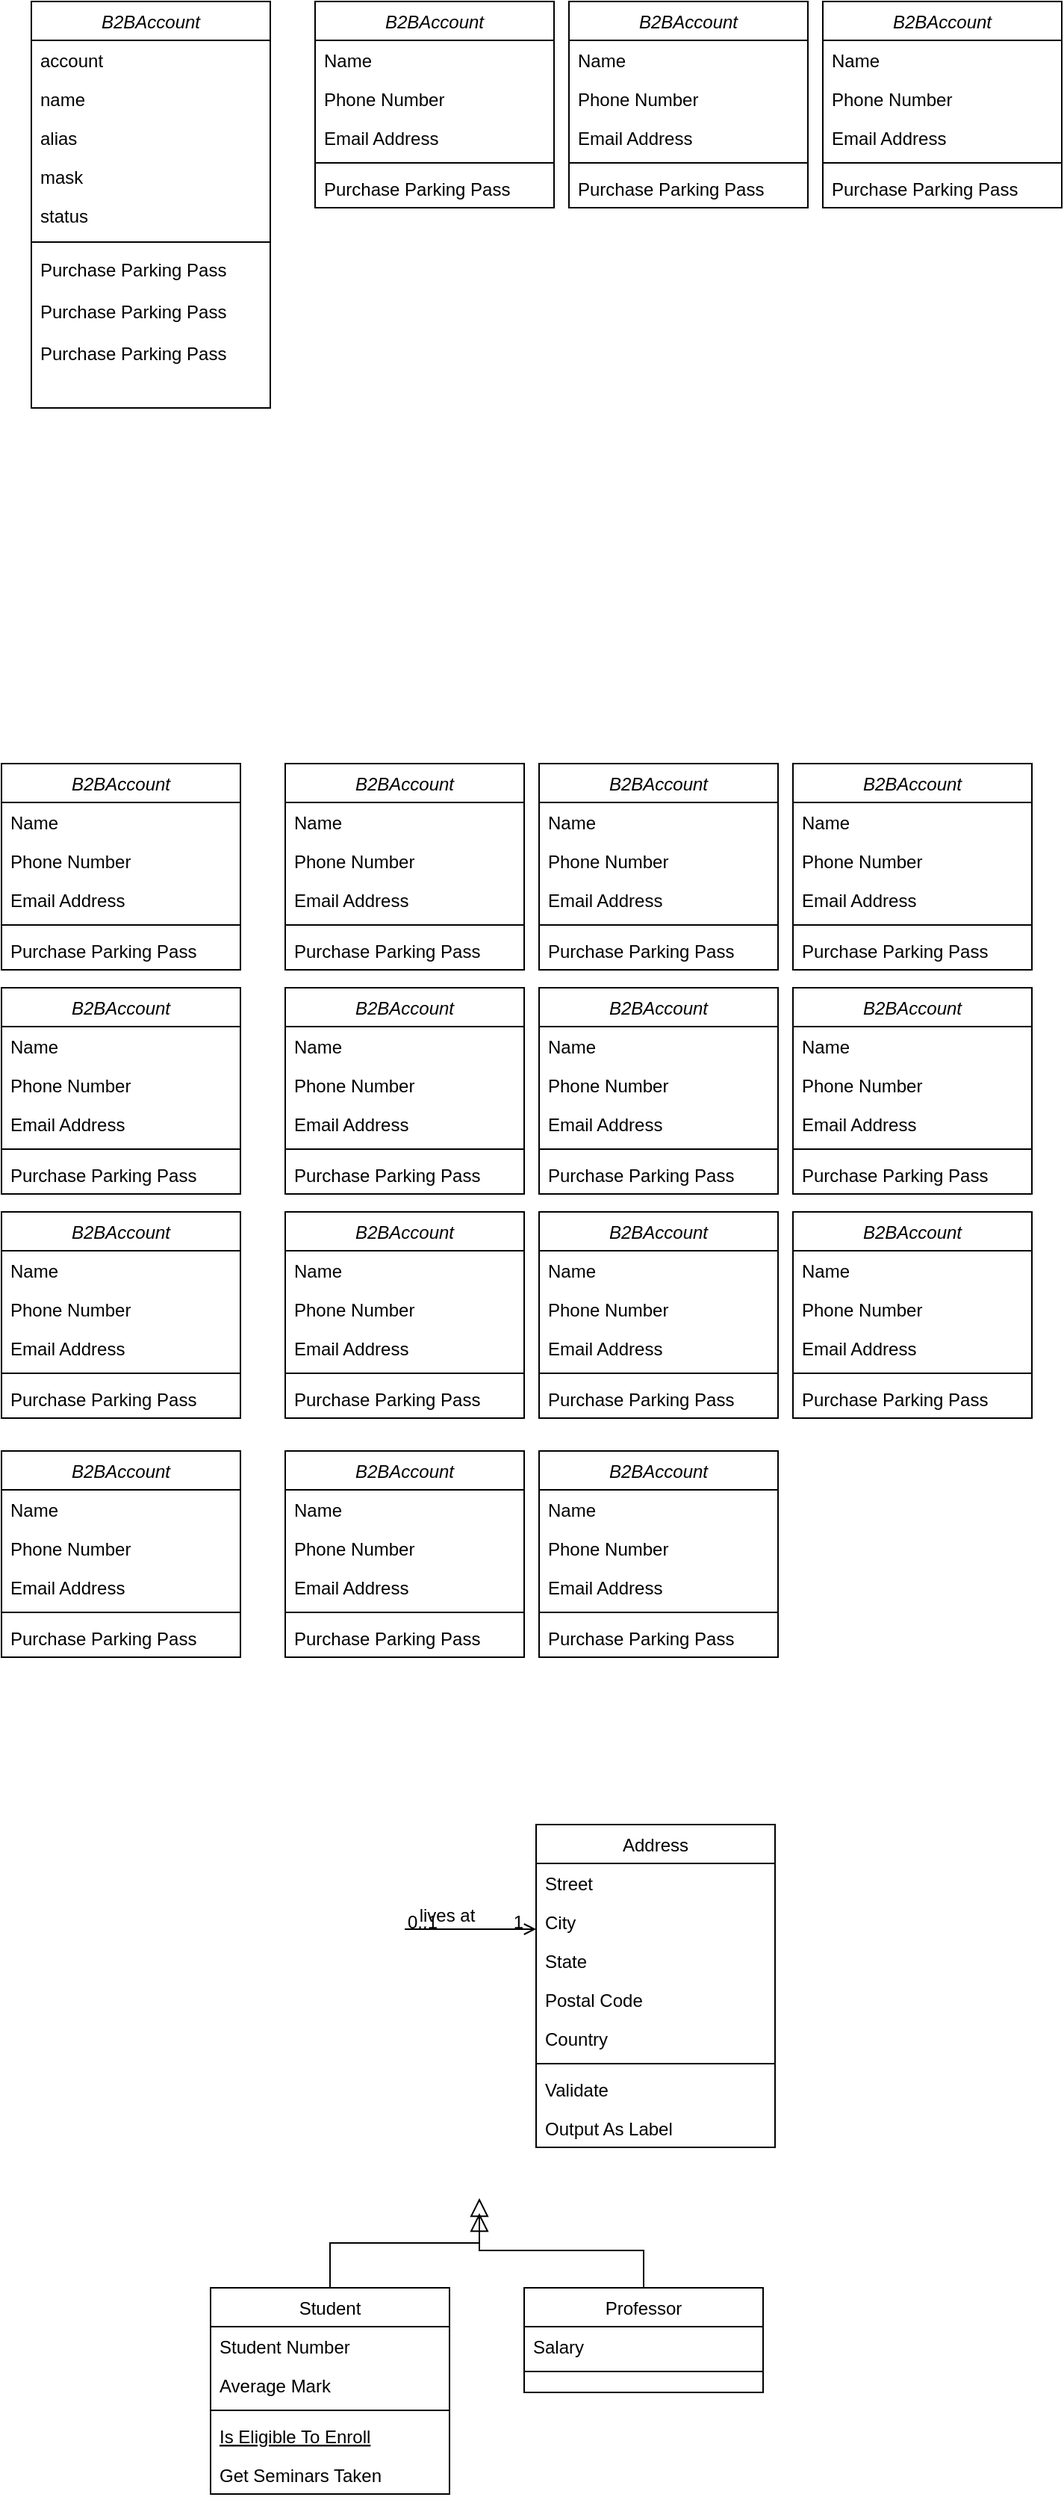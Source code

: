 <mxfile version="21.2.2" type="github">
  <diagram id="C5RBs43oDa-KdzZeNtuy" name="Page-1">
    <mxGraphModel dx="559" dy="486" grid="1" gridSize="10" guides="1" tooltips="1" connect="1" arrows="1" fold="1" page="1" pageScale="1" pageWidth="827" pageHeight="1169" math="0" shadow="0">
      <root>
        <mxCell id="WIyWlLk6GJQsqaUBKTNV-0" />
        <mxCell id="WIyWlLk6GJQsqaUBKTNV-1" parent="WIyWlLk6GJQsqaUBKTNV-0" />
        <mxCell id="zkfFHV4jXpPFQw0GAbJ--0" value="B2BAccount" style="swimlane;fontStyle=2;align=center;verticalAlign=top;childLayout=stackLayout;horizontal=1;startSize=26;horizontalStack=0;resizeParent=1;resizeLast=0;collapsible=1;marginBottom=0;rounded=0;shadow=0;strokeWidth=1;" parent="WIyWlLk6GJQsqaUBKTNV-1" vertex="1">
          <mxGeometry x="80" y="30" width="160" height="272" as="geometry">
            <mxRectangle x="230" y="140" width="160" height="26" as="alternateBounds" />
          </mxGeometry>
        </mxCell>
        <mxCell id="zkfFHV4jXpPFQw0GAbJ--1" value="account" style="text;align=left;verticalAlign=top;spacingLeft=4;spacingRight=4;overflow=hidden;rotatable=0;points=[[0,0.5],[1,0.5]];portConstraint=eastwest;rounded=0;" parent="zkfFHV4jXpPFQw0GAbJ--0" vertex="1">
          <mxGeometry y="26" width="160" height="26" as="geometry" />
        </mxCell>
        <mxCell id="zkfFHV4jXpPFQw0GAbJ--2" value="name" style="text;align=left;verticalAlign=top;spacingLeft=4;spacingRight=4;overflow=hidden;rotatable=0;points=[[0,0.5],[1,0.5]];portConstraint=eastwest;rounded=0;shadow=0;html=0;" parent="zkfFHV4jXpPFQw0GAbJ--0" vertex="1">
          <mxGeometry y="52" width="160" height="26" as="geometry" />
        </mxCell>
        <mxCell id="e0jI665VdNA8vpaJkr74-115" value="alias" style="text;align=left;verticalAlign=top;spacingLeft=4;spacingRight=4;overflow=hidden;rotatable=0;points=[[0,0.5],[1,0.5]];portConstraint=eastwest;rounded=0;shadow=0;html=0;" vertex="1" parent="zkfFHV4jXpPFQw0GAbJ--0">
          <mxGeometry y="78" width="160" height="26" as="geometry" />
        </mxCell>
        <mxCell id="e0jI665VdNA8vpaJkr74-116" value="mask" style="text;align=left;verticalAlign=top;spacingLeft=4;spacingRight=4;overflow=hidden;rotatable=0;points=[[0,0.5],[1,0.5]];portConstraint=eastwest;rounded=0;shadow=0;html=0;" vertex="1" parent="zkfFHV4jXpPFQw0GAbJ--0">
          <mxGeometry y="104" width="160" height="26" as="geometry" />
        </mxCell>
        <mxCell id="e0jI665VdNA8vpaJkr74-117" value="status" style="text;align=left;verticalAlign=top;spacingLeft=4;spacingRight=4;overflow=hidden;rotatable=0;points=[[0,0.5],[1,0.5]];portConstraint=eastwest;rounded=0;shadow=0;html=0;" vertex="1" parent="zkfFHV4jXpPFQw0GAbJ--0">
          <mxGeometry y="130" width="160" height="26" as="geometry" />
        </mxCell>
        <mxCell id="zkfFHV4jXpPFQw0GAbJ--4" value="" style="line;html=1;strokeWidth=1;align=left;verticalAlign=middle;spacingTop=-1;spacingLeft=3;spacingRight=3;rotatable=0;labelPosition=right;points=[];portConstraint=eastwest;rounded=0;" parent="zkfFHV4jXpPFQw0GAbJ--0" vertex="1">
          <mxGeometry y="156" width="160" height="10" as="geometry" />
        </mxCell>
        <mxCell id="e0jI665VdNA8vpaJkr74-121" value="Purchase Parking Pass" style="text;align=left;verticalAlign=top;spacingLeft=4;spacingRight=4;overflow=hidden;rotatable=0;points=[[0,0.5],[1,0.5]];portConstraint=eastwest;rounded=0;" vertex="1" parent="zkfFHV4jXpPFQw0GAbJ--0">
          <mxGeometry y="166" width="160" height="28" as="geometry" />
        </mxCell>
        <mxCell id="e0jI665VdNA8vpaJkr74-120" value="Purchase Parking Pass" style="text;align=left;verticalAlign=top;spacingLeft=4;spacingRight=4;overflow=hidden;rotatable=0;points=[[0,0.5],[1,0.5]];portConstraint=eastwest;rounded=0;" vertex="1" parent="zkfFHV4jXpPFQw0GAbJ--0">
          <mxGeometry y="194" width="160" height="28" as="geometry" />
        </mxCell>
        <mxCell id="zkfFHV4jXpPFQw0GAbJ--5" value="Purchase Parking Pass" style="text;align=left;verticalAlign=top;spacingLeft=4;spacingRight=4;overflow=hidden;rotatable=0;points=[[0,0.5],[1,0.5]];portConstraint=eastwest;rounded=0;" parent="zkfFHV4jXpPFQw0GAbJ--0" vertex="1">
          <mxGeometry y="222" width="160" height="28" as="geometry" />
        </mxCell>
        <mxCell id="zkfFHV4jXpPFQw0GAbJ--6" value="Student" style="swimlane;fontStyle=0;align=center;verticalAlign=top;childLayout=stackLayout;horizontal=1;startSize=26;horizontalStack=0;resizeParent=1;resizeLast=0;collapsible=1;marginBottom=0;rounded=0;shadow=0;strokeWidth=1;" parent="WIyWlLk6GJQsqaUBKTNV-1" vertex="1">
          <mxGeometry x="200" y="1560" width="160" height="138" as="geometry">
            <mxRectangle x="130" y="380" width="160" height="26" as="alternateBounds" />
          </mxGeometry>
        </mxCell>
        <mxCell id="zkfFHV4jXpPFQw0GAbJ--7" value="Student Number" style="text;align=left;verticalAlign=top;spacingLeft=4;spacingRight=4;overflow=hidden;rotatable=0;points=[[0,0.5],[1,0.5]];portConstraint=eastwest;rounded=0;" parent="zkfFHV4jXpPFQw0GAbJ--6" vertex="1">
          <mxGeometry y="26" width="160" height="26" as="geometry" />
        </mxCell>
        <mxCell id="zkfFHV4jXpPFQw0GAbJ--8" value="Average Mark" style="text;align=left;verticalAlign=top;spacingLeft=4;spacingRight=4;overflow=hidden;rotatable=0;points=[[0,0.5],[1,0.5]];portConstraint=eastwest;rounded=0;shadow=0;html=0;" parent="zkfFHV4jXpPFQw0GAbJ--6" vertex="1">
          <mxGeometry y="52" width="160" height="26" as="geometry" />
        </mxCell>
        <mxCell id="zkfFHV4jXpPFQw0GAbJ--9" value="" style="line;html=1;strokeWidth=1;align=left;verticalAlign=middle;spacingTop=-1;spacingLeft=3;spacingRight=3;rotatable=0;labelPosition=right;points=[];portConstraint=eastwest;rounded=0;" parent="zkfFHV4jXpPFQw0GAbJ--6" vertex="1">
          <mxGeometry y="78" width="160" height="8" as="geometry" />
        </mxCell>
        <mxCell id="zkfFHV4jXpPFQw0GAbJ--10" value="Is Eligible To Enroll" style="text;align=left;verticalAlign=top;spacingLeft=4;spacingRight=4;overflow=hidden;rotatable=0;points=[[0,0.5],[1,0.5]];portConstraint=eastwest;fontStyle=4;rounded=0;" parent="zkfFHV4jXpPFQw0GAbJ--6" vertex="1">
          <mxGeometry y="86" width="160" height="26" as="geometry" />
        </mxCell>
        <mxCell id="zkfFHV4jXpPFQw0GAbJ--11" value="Get Seminars Taken" style="text;align=left;verticalAlign=top;spacingLeft=4;spacingRight=4;overflow=hidden;rotatable=0;points=[[0,0.5],[1,0.5]];portConstraint=eastwest;rounded=0;" parent="zkfFHV4jXpPFQw0GAbJ--6" vertex="1">
          <mxGeometry y="112" width="160" height="26" as="geometry" />
        </mxCell>
        <mxCell id="zkfFHV4jXpPFQw0GAbJ--12" value="" style="endArrow=block;endSize=10;endFill=0;shadow=0;strokeWidth=1;rounded=0;edgeStyle=elbowEdgeStyle;elbow=vertical;" parent="WIyWlLk6GJQsqaUBKTNV-1" source="zkfFHV4jXpPFQw0GAbJ--6" edge="1">
          <mxGeometry width="160" relative="1" as="geometry">
            <mxPoint x="280" y="1403" as="sourcePoint" />
            <mxPoint x="380" y="1500" as="targetPoint" />
          </mxGeometry>
        </mxCell>
        <mxCell id="zkfFHV4jXpPFQw0GAbJ--13" value="Professor" style="swimlane;fontStyle=0;align=center;verticalAlign=top;childLayout=stackLayout;horizontal=1;startSize=26;horizontalStack=0;resizeParent=1;resizeLast=0;collapsible=1;marginBottom=0;rounded=0;shadow=0;strokeWidth=1;" parent="WIyWlLk6GJQsqaUBKTNV-1" vertex="1">
          <mxGeometry x="410" y="1560" width="160" height="70" as="geometry">
            <mxRectangle x="340" y="380" width="170" height="26" as="alternateBounds" />
          </mxGeometry>
        </mxCell>
        <mxCell id="zkfFHV4jXpPFQw0GAbJ--14" value="Salary" style="text;align=left;verticalAlign=top;spacingLeft=4;spacingRight=4;overflow=hidden;rotatable=0;points=[[0,0.5],[1,0.5]];portConstraint=eastwest;rounded=0;" parent="zkfFHV4jXpPFQw0GAbJ--13" vertex="1">
          <mxGeometry y="26" width="160" height="26" as="geometry" />
        </mxCell>
        <mxCell id="zkfFHV4jXpPFQw0GAbJ--15" value="" style="line;html=1;strokeWidth=1;align=left;verticalAlign=middle;spacingTop=-1;spacingLeft=3;spacingRight=3;rotatable=0;labelPosition=right;points=[];portConstraint=eastwest;rounded=0;" parent="zkfFHV4jXpPFQw0GAbJ--13" vertex="1">
          <mxGeometry y="52" width="160" height="8" as="geometry" />
        </mxCell>
        <mxCell id="zkfFHV4jXpPFQw0GAbJ--16" value="" style="endArrow=block;endSize=10;endFill=0;shadow=0;strokeWidth=1;rounded=0;edgeStyle=elbowEdgeStyle;elbow=vertical;" parent="WIyWlLk6GJQsqaUBKTNV-1" source="zkfFHV4jXpPFQw0GAbJ--13" edge="1">
          <mxGeometry width="160" relative="1" as="geometry">
            <mxPoint x="290" y="1573" as="sourcePoint" />
            <mxPoint x="380" y="1510" as="targetPoint" />
          </mxGeometry>
        </mxCell>
        <mxCell id="zkfFHV4jXpPFQw0GAbJ--17" value="Address" style="swimlane;fontStyle=0;align=center;verticalAlign=top;childLayout=stackLayout;horizontal=1;startSize=26;horizontalStack=0;resizeParent=1;resizeLast=0;collapsible=1;marginBottom=0;rounded=0;shadow=0;strokeWidth=1;" parent="WIyWlLk6GJQsqaUBKTNV-1" vertex="1">
          <mxGeometry x="418" y="1250" width="160" height="216" as="geometry">
            <mxRectangle x="550" y="140" width="160" height="26" as="alternateBounds" />
          </mxGeometry>
        </mxCell>
        <mxCell id="zkfFHV4jXpPFQw0GAbJ--18" value="Street" style="text;align=left;verticalAlign=top;spacingLeft=4;spacingRight=4;overflow=hidden;rotatable=0;points=[[0,0.5],[1,0.5]];portConstraint=eastwest;rounded=0;" parent="zkfFHV4jXpPFQw0GAbJ--17" vertex="1">
          <mxGeometry y="26" width="160" height="26" as="geometry" />
        </mxCell>
        <mxCell id="zkfFHV4jXpPFQw0GAbJ--19" value="City" style="text;align=left;verticalAlign=top;spacingLeft=4;spacingRight=4;overflow=hidden;rotatable=0;points=[[0,0.5],[1,0.5]];portConstraint=eastwest;rounded=0;shadow=0;html=0;" parent="zkfFHV4jXpPFQw0GAbJ--17" vertex="1">
          <mxGeometry y="52" width="160" height="26" as="geometry" />
        </mxCell>
        <mxCell id="zkfFHV4jXpPFQw0GAbJ--20" value="State" style="text;align=left;verticalAlign=top;spacingLeft=4;spacingRight=4;overflow=hidden;rotatable=0;points=[[0,0.5],[1,0.5]];portConstraint=eastwest;rounded=0;shadow=0;html=0;" parent="zkfFHV4jXpPFQw0GAbJ--17" vertex="1">
          <mxGeometry y="78" width="160" height="26" as="geometry" />
        </mxCell>
        <mxCell id="zkfFHV4jXpPFQw0GAbJ--21" value="Postal Code" style="text;align=left;verticalAlign=top;spacingLeft=4;spacingRight=4;overflow=hidden;rotatable=0;points=[[0,0.5],[1,0.5]];portConstraint=eastwest;rounded=0;shadow=0;html=0;" parent="zkfFHV4jXpPFQw0GAbJ--17" vertex="1">
          <mxGeometry y="104" width="160" height="26" as="geometry" />
        </mxCell>
        <mxCell id="zkfFHV4jXpPFQw0GAbJ--22" value="Country" style="text;align=left;verticalAlign=top;spacingLeft=4;spacingRight=4;overflow=hidden;rotatable=0;points=[[0,0.5],[1,0.5]];portConstraint=eastwest;rounded=0;shadow=0;html=0;" parent="zkfFHV4jXpPFQw0GAbJ--17" vertex="1">
          <mxGeometry y="130" width="160" height="26" as="geometry" />
        </mxCell>
        <mxCell id="zkfFHV4jXpPFQw0GAbJ--23" value="" style="line;html=1;strokeWidth=1;align=left;verticalAlign=middle;spacingTop=-1;spacingLeft=3;spacingRight=3;rotatable=0;labelPosition=right;points=[];portConstraint=eastwest;rounded=0;" parent="zkfFHV4jXpPFQw0GAbJ--17" vertex="1">
          <mxGeometry y="156" width="160" height="8" as="geometry" />
        </mxCell>
        <mxCell id="zkfFHV4jXpPFQw0GAbJ--24" value="Validate" style="text;align=left;verticalAlign=top;spacingLeft=4;spacingRight=4;overflow=hidden;rotatable=0;points=[[0,0.5],[1,0.5]];portConstraint=eastwest;rounded=0;" parent="zkfFHV4jXpPFQw0GAbJ--17" vertex="1">
          <mxGeometry y="164" width="160" height="26" as="geometry" />
        </mxCell>
        <mxCell id="zkfFHV4jXpPFQw0GAbJ--25" value="Output As Label" style="text;align=left;verticalAlign=top;spacingLeft=4;spacingRight=4;overflow=hidden;rotatable=0;points=[[0,0.5],[1,0.5]];portConstraint=eastwest;rounded=0;" parent="zkfFHV4jXpPFQw0GAbJ--17" vertex="1">
          <mxGeometry y="190" width="160" height="26" as="geometry" />
        </mxCell>
        <mxCell id="zkfFHV4jXpPFQw0GAbJ--26" value="" style="endArrow=open;shadow=0;strokeWidth=1;rounded=0;endFill=1;edgeStyle=elbowEdgeStyle;elbow=vertical;" parent="WIyWlLk6GJQsqaUBKTNV-1" target="zkfFHV4jXpPFQw0GAbJ--17" edge="1">
          <mxGeometry x="0.5" y="41" relative="1" as="geometry">
            <mxPoint x="330" y="1320" as="sourcePoint" />
            <mxPoint x="450" y="1322" as="targetPoint" />
            <mxPoint x="-40" y="32" as="offset" />
          </mxGeometry>
        </mxCell>
        <mxCell id="zkfFHV4jXpPFQw0GAbJ--27" value="0..1" style="resizable=0;align=left;verticalAlign=bottom;labelBackgroundColor=none;fontSize=12;rounded=0;" parent="zkfFHV4jXpPFQw0GAbJ--26" connectable="0" vertex="1">
          <mxGeometry x="-1" relative="1" as="geometry">
            <mxPoint y="4" as="offset" />
          </mxGeometry>
        </mxCell>
        <mxCell id="zkfFHV4jXpPFQw0GAbJ--28" value="1" style="resizable=0;align=right;verticalAlign=bottom;labelBackgroundColor=none;fontSize=12;rounded=0;" parent="zkfFHV4jXpPFQw0GAbJ--26" connectable="0" vertex="1">
          <mxGeometry x="1" relative="1" as="geometry">
            <mxPoint x="-7" y="4" as="offset" />
          </mxGeometry>
        </mxCell>
        <mxCell id="zkfFHV4jXpPFQw0GAbJ--29" value="lives at" style="text;html=1;resizable=0;points=[];;align=center;verticalAlign=middle;labelBackgroundColor=none;rounded=0;shadow=0;strokeWidth=1;fontSize=12;" parent="zkfFHV4jXpPFQw0GAbJ--26" vertex="1" connectable="0">
          <mxGeometry x="0.5" y="49" relative="1" as="geometry">
            <mxPoint x="-38" y="40" as="offset" />
          </mxGeometry>
        </mxCell>
        <mxCell id="e0jI665VdNA8vpaJkr74-0" value="B2BAccount" style="swimlane;fontStyle=2;align=center;verticalAlign=top;childLayout=stackLayout;horizontal=1;startSize=26;horizontalStack=0;resizeParent=1;resizeLast=0;collapsible=1;marginBottom=0;rounded=0;shadow=0;strokeWidth=1;" vertex="1" parent="WIyWlLk6GJQsqaUBKTNV-1">
          <mxGeometry x="270" y="30" width="160" height="138" as="geometry">
            <mxRectangle x="230" y="140" width="160" height="26" as="alternateBounds" />
          </mxGeometry>
        </mxCell>
        <mxCell id="e0jI665VdNA8vpaJkr74-1" value="Name" style="text;align=left;verticalAlign=top;spacingLeft=4;spacingRight=4;overflow=hidden;rotatable=0;points=[[0,0.5],[1,0.5]];portConstraint=eastwest;rounded=0;" vertex="1" parent="e0jI665VdNA8vpaJkr74-0">
          <mxGeometry y="26" width="160" height="26" as="geometry" />
        </mxCell>
        <mxCell id="e0jI665VdNA8vpaJkr74-2" value="Phone Number" style="text;align=left;verticalAlign=top;spacingLeft=4;spacingRight=4;overflow=hidden;rotatable=0;points=[[0,0.5],[1,0.5]];portConstraint=eastwest;rounded=0;shadow=0;html=0;" vertex="1" parent="e0jI665VdNA8vpaJkr74-0">
          <mxGeometry y="52" width="160" height="26" as="geometry" />
        </mxCell>
        <mxCell id="e0jI665VdNA8vpaJkr74-3" value="Email Address" style="text;align=left;verticalAlign=top;spacingLeft=4;spacingRight=4;overflow=hidden;rotatable=0;points=[[0,0.5],[1,0.5]];portConstraint=eastwest;rounded=0;shadow=0;html=0;" vertex="1" parent="e0jI665VdNA8vpaJkr74-0">
          <mxGeometry y="78" width="160" height="26" as="geometry" />
        </mxCell>
        <mxCell id="e0jI665VdNA8vpaJkr74-4" value="" style="line;html=1;strokeWidth=1;align=left;verticalAlign=middle;spacingTop=-1;spacingLeft=3;spacingRight=3;rotatable=0;labelPosition=right;points=[];portConstraint=eastwest;rounded=0;" vertex="1" parent="e0jI665VdNA8vpaJkr74-0">
          <mxGeometry y="104" width="160" height="8" as="geometry" />
        </mxCell>
        <mxCell id="e0jI665VdNA8vpaJkr74-5" value="Purchase Parking Pass" style="text;align=left;verticalAlign=top;spacingLeft=4;spacingRight=4;overflow=hidden;rotatable=0;points=[[0,0.5],[1,0.5]];portConstraint=eastwest;rounded=0;" vertex="1" parent="e0jI665VdNA8vpaJkr74-0">
          <mxGeometry y="112" width="160" height="26" as="geometry" />
        </mxCell>
        <mxCell id="e0jI665VdNA8vpaJkr74-13" value="B2BAccount" style="swimlane;fontStyle=2;align=center;verticalAlign=top;childLayout=stackLayout;horizontal=1;startSize=26;horizontalStack=0;resizeParent=1;resizeLast=0;collapsible=1;marginBottom=0;rounded=0;shadow=0;strokeWidth=1;" vertex="1" parent="WIyWlLk6GJQsqaUBKTNV-1">
          <mxGeometry x="60" y="540" width="160" height="138" as="geometry">
            <mxRectangle x="230" y="140" width="160" height="26" as="alternateBounds" />
          </mxGeometry>
        </mxCell>
        <mxCell id="e0jI665VdNA8vpaJkr74-14" value="Name" style="text;align=left;verticalAlign=top;spacingLeft=4;spacingRight=4;overflow=hidden;rotatable=0;points=[[0,0.5],[1,0.5]];portConstraint=eastwest;rounded=0;" vertex="1" parent="e0jI665VdNA8vpaJkr74-13">
          <mxGeometry y="26" width="160" height="26" as="geometry" />
        </mxCell>
        <mxCell id="e0jI665VdNA8vpaJkr74-15" value="Phone Number" style="text;align=left;verticalAlign=top;spacingLeft=4;spacingRight=4;overflow=hidden;rotatable=0;points=[[0,0.5],[1,0.5]];portConstraint=eastwest;rounded=0;shadow=0;html=0;" vertex="1" parent="e0jI665VdNA8vpaJkr74-13">
          <mxGeometry y="52" width="160" height="26" as="geometry" />
        </mxCell>
        <mxCell id="e0jI665VdNA8vpaJkr74-16" value="Email Address" style="text;align=left;verticalAlign=top;spacingLeft=4;spacingRight=4;overflow=hidden;rotatable=0;points=[[0,0.5],[1,0.5]];portConstraint=eastwest;rounded=0;shadow=0;html=0;" vertex="1" parent="e0jI665VdNA8vpaJkr74-13">
          <mxGeometry y="78" width="160" height="26" as="geometry" />
        </mxCell>
        <mxCell id="e0jI665VdNA8vpaJkr74-17" value="" style="line;html=1;strokeWidth=1;align=left;verticalAlign=middle;spacingTop=-1;spacingLeft=3;spacingRight=3;rotatable=0;labelPosition=right;points=[];portConstraint=eastwest;rounded=0;" vertex="1" parent="e0jI665VdNA8vpaJkr74-13">
          <mxGeometry y="104" width="160" height="8" as="geometry" />
        </mxCell>
        <mxCell id="e0jI665VdNA8vpaJkr74-18" value="Purchase Parking Pass" style="text;align=left;verticalAlign=top;spacingLeft=4;spacingRight=4;overflow=hidden;rotatable=0;points=[[0,0.5],[1,0.5]];portConstraint=eastwest;rounded=0;" vertex="1" parent="e0jI665VdNA8vpaJkr74-13">
          <mxGeometry y="112" width="160" height="26" as="geometry" />
        </mxCell>
        <mxCell id="e0jI665VdNA8vpaJkr74-19" value="B2BAccount" style="swimlane;fontStyle=2;align=center;verticalAlign=top;childLayout=stackLayout;horizontal=1;startSize=26;horizontalStack=0;resizeParent=1;resizeLast=0;collapsible=1;marginBottom=0;rounded=0;shadow=0;strokeWidth=1;" vertex="1" parent="WIyWlLk6GJQsqaUBKTNV-1">
          <mxGeometry x="250" y="540" width="160" height="138" as="geometry">
            <mxRectangle x="230" y="140" width="160" height="26" as="alternateBounds" />
          </mxGeometry>
        </mxCell>
        <mxCell id="e0jI665VdNA8vpaJkr74-20" value="Name" style="text;align=left;verticalAlign=top;spacingLeft=4;spacingRight=4;overflow=hidden;rotatable=0;points=[[0,0.5],[1,0.5]];portConstraint=eastwest;rounded=0;" vertex="1" parent="e0jI665VdNA8vpaJkr74-19">
          <mxGeometry y="26" width="160" height="26" as="geometry" />
        </mxCell>
        <mxCell id="e0jI665VdNA8vpaJkr74-21" value="Phone Number" style="text;align=left;verticalAlign=top;spacingLeft=4;spacingRight=4;overflow=hidden;rotatable=0;points=[[0,0.5],[1,0.5]];portConstraint=eastwest;rounded=0;shadow=0;html=0;" vertex="1" parent="e0jI665VdNA8vpaJkr74-19">
          <mxGeometry y="52" width="160" height="26" as="geometry" />
        </mxCell>
        <mxCell id="e0jI665VdNA8vpaJkr74-22" value="Email Address" style="text;align=left;verticalAlign=top;spacingLeft=4;spacingRight=4;overflow=hidden;rotatable=0;points=[[0,0.5],[1,0.5]];portConstraint=eastwest;rounded=0;shadow=0;html=0;" vertex="1" parent="e0jI665VdNA8vpaJkr74-19">
          <mxGeometry y="78" width="160" height="26" as="geometry" />
        </mxCell>
        <mxCell id="e0jI665VdNA8vpaJkr74-23" value="" style="line;html=1;strokeWidth=1;align=left;verticalAlign=middle;spacingTop=-1;spacingLeft=3;spacingRight=3;rotatable=0;labelPosition=right;points=[];portConstraint=eastwest;rounded=0;" vertex="1" parent="e0jI665VdNA8vpaJkr74-19">
          <mxGeometry y="104" width="160" height="8" as="geometry" />
        </mxCell>
        <mxCell id="e0jI665VdNA8vpaJkr74-24" value="Purchase Parking Pass" style="text;align=left;verticalAlign=top;spacingLeft=4;spacingRight=4;overflow=hidden;rotatable=0;points=[[0,0.5],[1,0.5]];portConstraint=eastwest;rounded=0;" vertex="1" parent="e0jI665VdNA8vpaJkr74-19">
          <mxGeometry y="112" width="160" height="26" as="geometry" />
        </mxCell>
        <mxCell id="e0jI665VdNA8vpaJkr74-25" value="B2BAccount" style="swimlane;fontStyle=2;align=center;verticalAlign=top;childLayout=stackLayout;horizontal=1;startSize=26;horizontalStack=0;resizeParent=1;resizeLast=0;collapsible=1;marginBottom=0;rounded=0;shadow=0;strokeWidth=1;" vertex="1" parent="WIyWlLk6GJQsqaUBKTNV-1">
          <mxGeometry x="440" y="30" width="160" height="138" as="geometry">
            <mxRectangle x="230" y="140" width="160" height="26" as="alternateBounds" />
          </mxGeometry>
        </mxCell>
        <mxCell id="e0jI665VdNA8vpaJkr74-26" value="Name" style="text;align=left;verticalAlign=top;spacingLeft=4;spacingRight=4;overflow=hidden;rotatable=0;points=[[0,0.5],[1,0.5]];portConstraint=eastwest;rounded=0;" vertex="1" parent="e0jI665VdNA8vpaJkr74-25">
          <mxGeometry y="26" width="160" height="26" as="geometry" />
        </mxCell>
        <mxCell id="e0jI665VdNA8vpaJkr74-27" value="Phone Number" style="text;align=left;verticalAlign=top;spacingLeft=4;spacingRight=4;overflow=hidden;rotatable=0;points=[[0,0.5],[1,0.5]];portConstraint=eastwest;rounded=0;shadow=0;html=0;" vertex="1" parent="e0jI665VdNA8vpaJkr74-25">
          <mxGeometry y="52" width="160" height="26" as="geometry" />
        </mxCell>
        <mxCell id="e0jI665VdNA8vpaJkr74-28" value="Email Address" style="text;align=left;verticalAlign=top;spacingLeft=4;spacingRight=4;overflow=hidden;rotatable=0;points=[[0,0.5],[1,0.5]];portConstraint=eastwest;rounded=0;shadow=0;html=0;" vertex="1" parent="e0jI665VdNA8vpaJkr74-25">
          <mxGeometry y="78" width="160" height="26" as="geometry" />
        </mxCell>
        <mxCell id="e0jI665VdNA8vpaJkr74-29" value="" style="line;html=1;strokeWidth=1;align=left;verticalAlign=middle;spacingTop=-1;spacingLeft=3;spacingRight=3;rotatable=0;labelPosition=right;points=[];portConstraint=eastwest;rounded=0;" vertex="1" parent="e0jI665VdNA8vpaJkr74-25">
          <mxGeometry y="104" width="160" height="8" as="geometry" />
        </mxCell>
        <mxCell id="e0jI665VdNA8vpaJkr74-30" value="Purchase Parking Pass" style="text;align=left;verticalAlign=top;spacingLeft=4;spacingRight=4;overflow=hidden;rotatable=0;points=[[0,0.5],[1,0.5]];portConstraint=eastwest;rounded=0;" vertex="1" parent="e0jI665VdNA8vpaJkr74-25">
          <mxGeometry y="112" width="160" height="26" as="geometry" />
        </mxCell>
        <mxCell id="e0jI665VdNA8vpaJkr74-31" value="B2BAccount" style="swimlane;fontStyle=2;align=center;verticalAlign=top;childLayout=stackLayout;horizontal=1;startSize=26;horizontalStack=0;resizeParent=1;resizeLast=0;collapsible=1;marginBottom=0;rounded=0;shadow=0;strokeWidth=1;" vertex="1" parent="WIyWlLk6GJQsqaUBKTNV-1">
          <mxGeometry x="420" y="540" width="160" height="138" as="geometry">
            <mxRectangle x="230" y="140" width="160" height="26" as="alternateBounds" />
          </mxGeometry>
        </mxCell>
        <mxCell id="e0jI665VdNA8vpaJkr74-32" value="Name" style="text;align=left;verticalAlign=top;spacingLeft=4;spacingRight=4;overflow=hidden;rotatable=0;points=[[0,0.5],[1,0.5]];portConstraint=eastwest;rounded=0;" vertex="1" parent="e0jI665VdNA8vpaJkr74-31">
          <mxGeometry y="26" width="160" height="26" as="geometry" />
        </mxCell>
        <mxCell id="e0jI665VdNA8vpaJkr74-33" value="Phone Number" style="text;align=left;verticalAlign=top;spacingLeft=4;spacingRight=4;overflow=hidden;rotatable=0;points=[[0,0.5],[1,0.5]];portConstraint=eastwest;rounded=0;shadow=0;html=0;" vertex="1" parent="e0jI665VdNA8vpaJkr74-31">
          <mxGeometry y="52" width="160" height="26" as="geometry" />
        </mxCell>
        <mxCell id="e0jI665VdNA8vpaJkr74-34" value="Email Address" style="text;align=left;verticalAlign=top;spacingLeft=4;spacingRight=4;overflow=hidden;rotatable=0;points=[[0,0.5],[1,0.5]];portConstraint=eastwest;rounded=0;shadow=0;html=0;" vertex="1" parent="e0jI665VdNA8vpaJkr74-31">
          <mxGeometry y="78" width="160" height="26" as="geometry" />
        </mxCell>
        <mxCell id="e0jI665VdNA8vpaJkr74-35" value="" style="line;html=1;strokeWidth=1;align=left;verticalAlign=middle;spacingTop=-1;spacingLeft=3;spacingRight=3;rotatable=0;labelPosition=right;points=[];portConstraint=eastwest;rounded=0;" vertex="1" parent="e0jI665VdNA8vpaJkr74-31">
          <mxGeometry y="104" width="160" height="8" as="geometry" />
        </mxCell>
        <mxCell id="e0jI665VdNA8vpaJkr74-36" value="Purchase Parking Pass" style="text;align=left;verticalAlign=top;spacingLeft=4;spacingRight=4;overflow=hidden;rotatable=0;points=[[0,0.5],[1,0.5]];portConstraint=eastwest;rounded=0;" vertex="1" parent="e0jI665VdNA8vpaJkr74-31">
          <mxGeometry y="112" width="160" height="26" as="geometry" />
        </mxCell>
        <mxCell id="e0jI665VdNA8vpaJkr74-37" value="B2BAccount" style="swimlane;fontStyle=2;align=center;verticalAlign=top;childLayout=stackLayout;horizontal=1;startSize=26;horizontalStack=0;resizeParent=1;resizeLast=0;collapsible=1;marginBottom=0;rounded=0;shadow=0;strokeWidth=1;" vertex="1" parent="WIyWlLk6GJQsqaUBKTNV-1">
          <mxGeometry x="60" y="690" width="160" height="138" as="geometry">
            <mxRectangle x="230" y="140" width="160" height="26" as="alternateBounds" />
          </mxGeometry>
        </mxCell>
        <mxCell id="e0jI665VdNA8vpaJkr74-38" value="Name" style="text;align=left;verticalAlign=top;spacingLeft=4;spacingRight=4;overflow=hidden;rotatable=0;points=[[0,0.5],[1,0.5]];portConstraint=eastwest;rounded=0;" vertex="1" parent="e0jI665VdNA8vpaJkr74-37">
          <mxGeometry y="26" width="160" height="26" as="geometry" />
        </mxCell>
        <mxCell id="e0jI665VdNA8vpaJkr74-39" value="Phone Number" style="text;align=left;verticalAlign=top;spacingLeft=4;spacingRight=4;overflow=hidden;rotatable=0;points=[[0,0.5],[1,0.5]];portConstraint=eastwest;rounded=0;shadow=0;html=0;" vertex="1" parent="e0jI665VdNA8vpaJkr74-37">
          <mxGeometry y="52" width="160" height="26" as="geometry" />
        </mxCell>
        <mxCell id="e0jI665VdNA8vpaJkr74-40" value="Email Address" style="text;align=left;verticalAlign=top;spacingLeft=4;spacingRight=4;overflow=hidden;rotatable=0;points=[[0,0.5],[1,0.5]];portConstraint=eastwest;rounded=0;shadow=0;html=0;" vertex="1" parent="e0jI665VdNA8vpaJkr74-37">
          <mxGeometry y="78" width="160" height="26" as="geometry" />
        </mxCell>
        <mxCell id="e0jI665VdNA8vpaJkr74-41" value="" style="line;html=1;strokeWidth=1;align=left;verticalAlign=middle;spacingTop=-1;spacingLeft=3;spacingRight=3;rotatable=0;labelPosition=right;points=[];portConstraint=eastwest;rounded=0;" vertex="1" parent="e0jI665VdNA8vpaJkr74-37">
          <mxGeometry y="104" width="160" height="8" as="geometry" />
        </mxCell>
        <mxCell id="e0jI665VdNA8vpaJkr74-42" value="Purchase Parking Pass" style="text;align=left;verticalAlign=top;spacingLeft=4;spacingRight=4;overflow=hidden;rotatable=0;points=[[0,0.5],[1,0.5]];portConstraint=eastwest;rounded=0;" vertex="1" parent="e0jI665VdNA8vpaJkr74-37">
          <mxGeometry y="112" width="160" height="26" as="geometry" />
        </mxCell>
        <mxCell id="e0jI665VdNA8vpaJkr74-43" value="B2BAccount" style="swimlane;fontStyle=2;align=center;verticalAlign=top;childLayout=stackLayout;horizontal=1;startSize=26;horizontalStack=0;resizeParent=1;resizeLast=0;collapsible=1;marginBottom=0;rounded=0;shadow=0;strokeWidth=1;" vertex="1" parent="WIyWlLk6GJQsqaUBKTNV-1">
          <mxGeometry x="250" y="690" width="160" height="138" as="geometry">
            <mxRectangle x="230" y="140" width="160" height="26" as="alternateBounds" />
          </mxGeometry>
        </mxCell>
        <mxCell id="e0jI665VdNA8vpaJkr74-44" value="Name" style="text;align=left;verticalAlign=top;spacingLeft=4;spacingRight=4;overflow=hidden;rotatable=0;points=[[0,0.5],[1,0.5]];portConstraint=eastwest;rounded=0;" vertex="1" parent="e0jI665VdNA8vpaJkr74-43">
          <mxGeometry y="26" width="160" height="26" as="geometry" />
        </mxCell>
        <mxCell id="e0jI665VdNA8vpaJkr74-45" value="Phone Number" style="text;align=left;verticalAlign=top;spacingLeft=4;spacingRight=4;overflow=hidden;rotatable=0;points=[[0,0.5],[1,0.5]];portConstraint=eastwest;rounded=0;shadow=0;html=0;" vertex="1" parent="e0jI665VdNA8vpaJkr74-43">
          <mxGeometry y="52" width="160" height="26" as="geometry" />
        </mxCell>
        <mxCell id="e0jI665VdNA8vpaJkr74-46" value="Email Address" style="text;align=left;verticalAlign=top;spacingLeft=4;spacingRight=4;overflow=hidden;rotatable=0;points=[[0,0.5],[1,0.5]];portConstraint=eastwest;rounded=0;shadow=0;html=0;" vertex="1" parent="e0jI665VdNA8vpaJkr74-43">
          <mxGeometry y="78" width="160" height="26" as="geometry" />
        </mxCell>
        <mxCell id="e0jI665VdNA8vpaJkr74-47" value="" style="line;html=1;strokeWidth=1;align=left;verticalAlign=middle;spacingTop=-1;spacingLeft=3;spacingRight=3;rotatable=0;labelPosition=right;points=[];portConstraint=eastwest;rounded=0;" vertex="1" parent="e0jI665VdNA8vpaJkr74-43">
          <mxGeometry y="104" width="160" height="8" as="geometry" />
        </mxCell>
        <mxCell id="e0jI665VdNA8vpaJkr74-48" value="Purchase Parking Pass" style="text;align=left;verticalAlign=top;spacingLeft=4;spacingRight=4;overflow=hidden;rotatable=0;points=[[0,0.5],[1,0.5]];portConstraint=eastwest;rounded=0;" vertex="1" parent="e0jI665VdNA8vpaJkr74-43">
          <mxGeometry y="112" width="160" height="26" as="geometry" />
        </mxCell>
        <mxCell id="e0jI665VdNA8vpaJkr74-49" value="B2BAccount" style="swimlane;fontStyle=2;align=center;verticalAlign=top;childLayout=stackLayout;horizontal=1;startSize=26;horizontalStack=0;resizeParent=1;resizeLast=0;collapsible=1;marginBottom=0;rounded=0;shadow=0;strokeWidth=1;" vertex="1" parent="WIyWlLk6GJQsqaUBKTNV-1">
          <mxGeometry x="420" y="690" width="160" height="138" as="geometry">
            <mxRectangle x="230" y="140" width="160" height="26" as="alternateBounds" />
          </mxGeometry>
        </mxCell>
        <mxCell id="e0jI665VdNA8vpaJkr74-50" value="Name" style="text;align=left;verticalAlign=top;spacingLeft=4;spacingRight=4;overflow=hidden;rotatable=0;points=[[0,0.5],[1,0.5]];portConstraint=eastwest;rounded=0;" vertex="1" parent="e0jI665VdNA8vpaJkr74-49">
          <mxGeometry y="26" width="160" height="26" as="geometry" />
        </mxCell>
        <mxCell id="e0jI665VdNA8vpaJkr74-51" value="Phone Number" style="text;align=left;verticalAlign=top;spacingLeft=4;spacingRight=4;overflow=hidden;rotatable=0;points=[[0,0.5],[1,0.5]];portConstraint=eastwest;rounded=0;shadow=0;html=0;" vertex="1" parent="e0jI665VdNA8vpaJkr74-49">
          <mxGeometry y="52" width="160" height="26" as="geometry" />
        </mxCell>
        <mxCell id="e0jI665VdNA8vpaJkr74-52" value="Email Address" style="text;align=left;verticalAlign=top;spacingLeft=4;spacingRight=4;overflow=hidden;rotatable=0;points=[[0,0.5],[1,0.5]];portConstraint=eastwest;rounded=0;shadow=0;html=0;" vertex="1" parent="e0jI665VdNA8vpaJkr74-49">
          <mxGeometry y="78" width="160" height="26" as="geometry" />
        </mxCell>
        <mxCell id="e0jI665VdNA8vpaJkr74-53" value="" style="line;html=1;strokeWidth=1;align=left;verticalAlign=middle;spacingTop=-1;spacingLeft=3;spacingRight=3;rotatable=0;labelPosition=right;points=[];portConstraint=eastwest;rounded=0;" vertex="1" parent="e0jI665VdNA8vpaJkr74-49">
          <mxGeometry y="104" width="160" height="8" as="geometry" />
        </mxCell>
        <mxCell id="e0jI665VdNA8vpaJkr74-54" value="Purchase Parking Pass" style="text;align=left;verticalAlign=top;spacingLeft=4;spacingRight=4;overflow=hidden;rotatable=0;points=[[0,0.5],[1,0.5]];portConstraint=eastwest;rounded=0;" vertex="1" parent="e0jI665VdNA8vpaJkr74-49">
          <mxGeometry y="112" width="160" height="26" as="geometry" />
        </mxCell>
        <mxCell id="e0jI665VdNA8vpaJkr74-55" value="B2BAccount" style="swimlane;fontStyle=2;align=center;verticalAlign=top;childLayout=stackLayout;horizontal=1;startSize=26;horizontalStack=0;resizeParent=1;resizeLast=0;collapsible=1;marginBottom=0;rounded=0;shadow=0;strokeWidth=1;" vertex="1" parent="WIyWlLk6GJQsqaUBKTNV-1">
          <mxGeometry x="610" y="30" width="160" height="138" as="geometry">
            <mxRectangle x="230" y="140" width="160" height="26" as="alternateBounds" />
          </mxGeometry>
        </mxCell>
        <mxCell id="e0jI665VdNA8vpaJkr74-56" value="Name" style="text;align=left;verticalAlign=top;spacingLeft=4;spacingRight=4;overflow=hidden;rotatable=0;points=[[0,0.5],[1,0.5]];portConstraint=eastwest;rounded=0;" vertex="1" parent="e0jI665VdNA8vpaJkr74-55">
          <mxGeometry y="26" width="160" height="26" as="geometry" />
        </mxCell>
        <mxCell id="e0jI665VdNA8vpaJkr74-57" value="Phone Number" style="text;align=left;verticalAlign=top;spacingLeft=4;spacingRight=4;overflow=hidden;rotatable=0;points=[[0,0.5],[1,0.5]];portConstraint=eastwest;rounded=0;shadow=0;html=0;" vertex="1" parent="e0jI665VdNA8vpaJkr74-55">
          <mxGeometry y="52" width="160" height="26" as="geometry" />
        </mxCell>
        <mxCell id="e0jI665VdNA8vpaJkr74-58" value="Email Address" style="text;align=left;verticalAlign=top;spacingLeft=4;spacingRight=4;overflow=hidden;rotatable=0;points=[[0,0.5],[1,0.5]];portConstraint=eastwest;rounded=0;shadow=0;html=0;" vertex="1" parent="e0jI665VdNA8vpaJkr74-55">
          <mxGeometry y="78" width="160" height="26" as="geometry" />
        </mxCell>
        <mxCell id="e0jI665VdNA8vpaJkr74-59" value="" style="line;html=1;strokeWidth=1;align=left;verticalAlign=middle;spacingTop=-1;spacingLeft=3;spacingRight=3;rotatable=0;labelPosition=right;points=[];portConstraint=eastwest;rounded=0;" vertex="1" parent="e0jI665VdNA8vpaJkr74-55">
          <mxGeometry y="104" width="160" height="8" as="geometry" />
        </mxCell>
        <mxCell id="e0jI665VdNA8vpaJkr74-60" value="Purchase Parking Pass" style="text;align=left;verticalAlign=top;spacingLeft=4;spacingRight=4;overflow=hidden;rotatable=0;points=[[0,0.5],[1,0.5]];portConstraint=eastwest;rounded=0;" vertex="1" parent="e0jI665VdNA8vpaJkr74-55">
          <mxGeometry y="112" width="160" height="26" as="geometry" />
        </mxCell>
        <mxCell id="e0jI665VdNA8vpaJkr74-61" value="B2BAccount" style="swimlane;fontStyle=2;align=center;verticalAlign=top;childLayout=stackLayout;horizontal=1;startSize=26;horizontalStack=0;resizeParent=1;resizeLast=0;collapsible=1;marginBottom=0;rounded=0;shadow=0;strokeWidth=1;" vertex="1" parent="WIyWlLk6GJQsqaUBKTNV-1">
          <mxGeometry x="590" y="540" width="160" height="138" as="geometry">
            <mxRectangle x="230" y="140" width="160" height="26" as="alternateBounds" />
          </mxGeometry>
        </mxCell>
        <mxCell id="e0jI665VdNA8vpaJkr74-62" value="Name" style="text;align=left;verticalAlign=top;spacingLeft=4;spacingRight=4;overflow=hidden;rotatable=0;points=[[0,0.5],[1,0.5]];portConstraint=eastwest;rounded=0;" vertex="1" parent="e0jI665VdNA8vpaJkr74-61">
          <mxGeometry y="26" width="160" height="26" as="geometry" />
        </mxCell>
        <mxCell id="e0jI665VdNA8vpaJkr74-63" value="Phone Number" style="text;align=left;verticalAlign=top;spacingLeft=4;spacingRight=4;overflow=hidden;rotatable=0;points=[[0,0.5],[1,0.5]];portConstraint=eastwest;rounded=0;shadow=0;html=0;" vertex="1" parent="e0jI665VdNA8vpaJkr74-61">
          <mxGeometry y="52" width="160" height="26" as="geometry" />
        </mxCell>
        <mxCell id="e0jI665VdNA8vpaJkr74-64" value="Email Address" style="text;align=left;verticalAlign=top;spacingLeft=4;spacingRight=4;overflow=hidden;rotatable=0;points=[[0,0.5],[1,0.5]];portConstraint=eastwest;rounded=0;shadow=0;html=0;" vertex="1" parent="e0jI665VdNA8vpaJkr74-61">
          <mxGeometry y="78" width="160" height="26" as="geometry" />
        </mxCell>
        <mxCell id="e0jI665VdNA8vpaJkr74-65" value="" style="line;html=1;strokeWidth=1;align=left;verticalAlign=middle;spacingTop=-1;spacingLeft=3;spacingRight=3;rotatable=0;labelPosition=right;points=[];portConstraint=eastwest;rounded=0;" vertex="1" parent="e0jI665VdNA8vpaJkr74-61">
          <mxGeometry y="104" width="160" height="8" as="geometry" />
        </mxCell>
        <mxCell id="e0jI665VdNA8vpaJkr74-66" value="Purchase Parking Pass" style="text;align=left;verticalAlign=top;spacingLeft=4;spacingRight=4;overflow=hidden;rotatable=0;points=[[0,0.5],[1,0.5]];portConstraint=eastwest;rounded=0;" vertex="1" parent="e0jI665VdNA8vpaJkr74-61">
          <mxGeometry y="112" width="160" height="26" as="geometry" />
        </mxCell>
        <mxCell id="e0jI665VdNA8vpaJkr74-67" value="B2BAccount" style="swimlane;fontStyle=2;align=center;verticalAlign=top;childLayout=stackLayout;horizontal=1;startSize=26;horizontalStack=0;resizeParent=1;resizeLast=0;collapsible=1;marginBottom=0;rounded=0;shadow=0;strokeWidth=1;" vertex="1" parent="WIyWlLk6GJQsqaUBKTNV-1">
          <mxGeometry x="590" y="690" width="160" height="138" as="geometry">
            <mxRectangle x="230" y="140" width="160" height="26" as="alternateBounds" />
          </mxGeometry>
        </mxCell>
        <mxCell id="e0jI665VdNA8vpaJkr74-68" value="Name" style="text;align=left;verticalAlign=top;spacingLeft=4;spacingRight=4;overflow=hidden;rotatable=0;points=[[0,0.5],[1,0.5]];portConstraint=eastwest;rounded=0;" vertex="1" parent="e0jI665VdNA8vpaJkr74-67">
          <mxGeometry y="26" width="160" height="26" as="geometry" />
        </mxCell>
        <mxCell id="e0jI665VdNA8vpaJkr74-69" value="Phone Number" style="text;align=left;verticalAlign=top;spacingLeft=4;spacingRight=4;overflow=hidden;rotatable=0;points=[[0,0.5],[1,0.5]];portConstraint=eastwest;rounded=0;shadow=0;html=0;" vertex="1" parent="e0jI665VdNA8vpaJkr74-67">
          <mxGeometry y="52" width="160" height="26" as="geometry" />
        </mxCell>
        <mxCell id="e0jI665VdNA8vpaJkr74-70" value="Email Address" style="text;align=left;verticalAlign=top;spacingLeft=4;spacingRight=4;overflow=hidden;rotatable=0;points=[[0,0.5],[1,0.5]];portConstraint=eastwest;rounded=0;shadow=0;html=0;" vertex="1" parent="e0jI665VdNA8vpaJkr74-67">
          <mxGeometry y="78" width="160" height="26" as="geometry" />
        </mxCell>
        <mxCell id="e0jI665VdNA8vpaJkr74-71" value="" style="line;html=1;strokeWidth=1;align=left;verticalAlign=middle;spacingTop=-1;spacingLeft=3;spacingRight=3;rotatable=0;labelPosition=right;points=[];portConstraint=eastwest;rounded=0;" vertex="1" parent="e0jI665VdNA8vpaJkr74-67">
          <mxGeometry y="104" width="160" height="8" as="geometry" />
        </mxCell>
        <mxCell id="e0jI665VdNA8vpaJkr74-72" value="Purchase Parking Pass" style="text;align=left;verticalAlign=top;spacingLeft=4;spacingRight=4;overflow=hidden;rotatable=0;points=[[0,0.5],[1,0.5]];portConstraint=eastwest;rounded=0;" vertex="1" parent="e0jI665VdNA8vpaJkr74-67">
          <mxGeometry y="112" width="160" height="26" as="geometry" />
        </mxCell>
        <mxCell id="e0jI665VdNA8vpaJkr74-73" value="B2BAccount" style="swimlane;fontStyle=2;align=center;verticalAlign=top;childLayout=stackLayout;horizontal=1;startSize=26;horizontalStack=0;resizeParent=1;resizeLast=0;collapsible=1;marginBottom=0;rounded=0;shadow=0;strokeWidth=1;" vertex="1" parent="WIyWlLk6GJQsqaUBKTNV-1">
          <mxGeometry x="60" y="840" width="160" height="138" as="geometry">
            <mxRectangle x="230" y="140" width="160" height="26" as="alternateBounds" />
          </mxGeometry>
        </mxCell>
        <mxCell id="e0jI665VdNA8vpaJkr74-74" value="Name" style="text;align=left;verticalAlign=top;spacingLeft=4;spacingRight=4;overflow=hidden;rotatable=0;points=[[0,0.5],[1,0.5]];portConstraint=eastwest;rounded=0;" vertex="1" parent="e0jI665VdNA8vpaJkr74-73">
          <mxGeometry y="26" width="160" height="26" as="geometry" />
        </mxCell>
        <mxCell id="e0jI665VdNA8vpaJkr74-75" value="Phone Number" style="text;align=left;verticalAlign=top;spacingLeft=4;spacingRight=4;overflow=hidden;rotatable=0;points=[[0,0.5],[1,0.5]];portConstraint=eastwest;rounded=0;shadow=0;html=0;" vertex="1" parent="e0jI665VdNA8vpaJkr74-73">
          <mxGeometry y="52" width="160" height="26" as="geometry" />
        </mxCell>
        <mxCell id="e0jI665VdNA8vpaJkr74-76" value="Email Address" style="text;align=left;verticalAlign=top;spacingLeft=4;spacingRight=4;overflow=hidden;rotatable=0;points=[[0,0.5],[1,0.5]];portConstraint=eastwest;rounded=0;shadow=0;html=0;" vertex="1" parent="e0jI665VdNA8vpaJkr74-73">
          <mxGeometry y="78" width="160" height="26" as="geometry" />
        </mxCell>
        <mxCell id="e0jI665VdNA8vpaJkr74-77" value="" style="line;html=1;strokeWidth=1;align=left;verticalAlign=middle;spacingTop=-1;spacingLeft=3;spacingRight=3;rotatable=0;labelPosition=right;points=[];portConstraint=eastwest;rounded=0;" vertex="1" parent="e0jI665VdNA8vpaJkr74-73">
          <mxGeometry y="104" width="160" height="8" as="geometry" />
        </mxCell>
        <mxCell id="e0jI665VdNA8vpaJkr74-78" value="Purchase Parking Pass" style="text;align=left;verticalAlign=top;spacingLeft=4;spacingRight=4;overflow=hidden;rotatable=0;points=[[0,0.5],[1,0.5]];portConstraint=eastwest;rounded=0;" vertex="1" parent="e0jI665VdNA8vpaJkr74-73">
          <mxGeometry y="112" width="160" height="26" as="geometry" />
        </mxCell>
        <mxCell id="e0jI665VdNA8vpaJkr74-79" value="B2BAccount" style="swimlane;fontStyle=2;align=center;verticalAlign=top;childLayout=stackLayout;horizontal=1;startSize=26;horizontalStack=0;resizeParent=1;resizeLast=0;collapsible=1;marginBottom=0;rounded=0;shadow=0;strokeWidth=1;" vertex="1" parent="WIyWlLk6GJQsqaUBKTNV-1">
          <mxGeometry x="250" y="840" width="160" height="138" as="geometry">
            <mxRectangle x="230" y="140" width="160" height="26" as="alternateBounds" />
          </mxGeometry>
        </mxCell>
        <mxCell id="e0jI665VdNA8vpaJkr74-80" value="Name" style="text;align=left;verticalAlign=top;spacingLeft=4;spacingRight=4;overflow=hidden;rotatable=0;points=[[0,0.5],[1,0.5]];portConstraint=eastwest;rounded=0;" vertex="1" parent="e0jI665VdNA8vpaJkr74-79">
          <mxGeometry y="26" width="160" height="26" as="geometry" />
        </mxCell>
        <mxCell id="e0jI665VdNA8vpaJkr74-81" value="Phone Number" style="text;align=left;verticalAlign=top;spacingLeft=4;spacingRight=4;overflow=hidden;rotatable=0;points=[[0,0.5],[1,0.5]];portConstraint=eastwest;rounded=0;shadow=0;html=0;" vertex="1" parent="e0jI665VdNA8vpaJkr74-79">
          <mxGeometry y="52" width="160" height="26" as="geometry" />
        </mxCell>
        <mxCell id="e0jI665VdNA8vpaJkr74-82" value="Email Address" style="text;align=left;verticalAlign=top;spacingLeft=4;spacingRight=4;overflow=hidden;rotatable=0;points=[[0,0.5],[1,0.5]];portConstraint=eastwest;rounded=0;shadow=0;html=0;" vertex="1" parent="e0jI665VdNA8vpaJkr74-79">
          <mxGeometry y="78" width="160" height="26" as="geometry" />
        </mxCell>
        <mxCell id="e0jI665VdNA8vpaJkr74-83" value="" style="line;html=1;strokeWidth=1;align=left;verticalAlign=middle;spacingTop=-1;spacingLeft=3;spacingRight=3;rotatable=0;labelPosition=right;points=[];portConstraint=eastwest;rounded=0;" vertex="1" parent="e0jI665VdNA8vpaJkr74-79">
          <mxGeometry y="104" width="160" height="8" as="geometry" />
        </mxCell>
        <mxCell id="e0jI665VdNA8vpaJkr74-84" value="Purchase Parking Pass" style="text;align=left;verticalAlign=top;spacingLeft=4;spacingRight=4;overflow=hidden;rotatable=0;points=[[0,0.5],[1,0.5]];portConstraint=eastwest;rounded=0;" vertex="1" parent="e0jI665VdNA8vpaJkr74-79">
          <mxGeometry y="112" width="160" height="26" as="geometry" />
        </mxCell>
        <mxCell id="e0jI665VdNA8vpaJkr74-85" value="B2BAccount" style="swimlane;fontStyle=2;align=center;verticalAlign=top;childLayout=stackLayout;horizontal=1;startSize=26;horizontalStack=0;resizeParent=1;resizeLast=0;collapsible=1;marginBottom=0;rounded=0;shadow=0;strokeWidth=1;" vertex="1" parent="WIyWlLk6GJQsqaUBKTNV-1">
          <mxGeometry x="420" y="840" width="160" height="138" as="geometry">
            <mxRectangle x="230" y="140" width="160" height="26" as="alternateBounds" />
          </mxGeometry>
        </mxCell>
        <mxCell id="e0jI665VdNA8vpaJkr74-86" value="Name" style="text;align=left;verticalAlign=top;spacingLeft=4;spacingRight=4;overflow=hidden;rotatable=0;points=[[0,0.5],[1,0.5]];portConstraint=eastwest;rounded=0;" vertex="1" parent="e0jI665VdNA8vpaJkr74-85">
          <mxGeometry y="26" width="160" height="26" as="geometry" />
        </mxCell>
        <mxCell id="e0jI665VdNA8vpaJkr74-87" value="Phone Number" style="text;align=left;verticalAlign=top;spacingLeft=4;spacingRight=4;overflow=hidden;rotatable=0;points=[[0,0.5],[1,0.5]];portConstraint=eastwest;rounded=0;shadow=0;html=0;" vertex="1" parent="e0jI665VdNA8vpaJkr74-85">
          <mxGeometry y="52" width="160" height="26" as="geometry" />
        </mxCell>
        <mxCell id="e0jI665VdNA8vpaJkr74-88" value="Email Address" style="text;align=left;verticalAlign=top;spacingLeft=4;spacingRight=4;overflow=hidden;rotatable=0;points=[[0,0.5],[1,0.5]];portConstraint=eastwest;rounded=0;shadow=0;html=0;" vertex="1" parent="e0jI665VdNA8vpaJkr74-85">
          <mxGeometry y="78" width="160" height="26" as="geometry" />
        </mxCell>
        <mxCell id="e0jI665VdNA8vpaJkr74-89" value="" style="line;html=1;strokeWidth=1;align=left;verticalAlign=middle;spacingTop=-1;spacingLeft=3;spacingRight=3;rotatable=0;labelPosition=right;points=[];portConstraint=eastwest;rounded=0;" vertex="1" parent="e0jI665VdNA8vpaJkr74-85">
          <mxGeometry y="104" width="160" height="8" as="geometry" />
        </mxCell>
        <mxCell id="e0jI665VdNA8vpaJkr74-90" value="Purchase Parking Pass" style="text;align=left;verticalAlign=top;spacingLeft=4;spacingRight=4;overflow=hidden;rotatable=0;points=[[0,0.5],[1,0.5]];portConstraint=eastwest;rounded=0;" vertex="1" parent="e0jI665VdNA8vpaJkr74-85">
          <mxGeometry y="112" width="160" height="26" as="geometry" />
        </mxCell>
        <mxCell id="e0jI665VdNA8vpaJkr74-91" value="B2BAccount" style="swimlane;fontStyle=2;align=center;verticalAlign=top;childLayout=stackLayout;horizontal=1;startSize=26;horizontalStack=0;resizeParent=1;resizeLast=0;collapsible=1;marginBottom=0;rounded=0;shadow=0;strokeWidth=1;" vertex="1" parent="WIyWlLk6GJQsqaUBKTNV-1">
          <mxGeometry x="590" y="840" width="160" height="138" as="geometry">
            <mxRectangle x="230" y="140" width="160" height="26" as="alternateBounds" />
          </mxGeometry>
        </mxCell>
        <mxCell id="e0jI665VdNA8vpaJkr74-92" value="Name" style="text;align=left;verticalAlign=top;spacingLeft=4;spacingRight=4;overflow=hidden;rotatable=0;points=[[0,0.5],[1,0.5]];portConstraint=eastwest;rounded=0;" vertex="1" parent="e0jI665VdNA8vpaJkr74-91">
          <mxGeometry y="26" width="160" height="26" as="geometry" />
        </mxCell>
        <mxCell id="e0jI665VdNA8vpaJkr74-93" value="Phone Number" style="text;align=left;verticalAlign=top;spacingLeft=4;spacingRight=4;overflow=hidden;rotatable=0;points=[[0,0.5],[1,0.5]];portConstraint=eastwest;rounded=0;shadow=0;html=0;" vertex="1" parent="e0jI665VdNA8vpaJkr74-91">
          <mxGeometry y="52" width="160" height="26" as="geometry" />
        </mxCell>
        <mxCell id="e0jI665VdNA8vpaJkr74-94" value="Email Address" style="text;align=left;verticalAlign=top;spacingLeft=4;spacingRight=4;overflow=hidden;rotatable=0;points=[[0,0.5],[1,0.5]];portConstraint=eastwest;rounded=0;shadow=0;html=0;" vertex="1" parent="e0jI665VdNA8vpaJkr74-91">
          <mxGeometry y="78" width="160" height="26" as="geometry" />
        </mxCell>
        <mxCell id="e0jI665VdNA8vpaJkr74-95" value="" style="line;html=1;strokeWidth=1;align=left;verticalAlign=middle;spacingTop=-1;spacingLeft=3;spacingRight=3;rotatable=0;labelPosition=right;points=[];portConstraint=eastwest;rounded=0;" vertex="1" parent="e0jI665VdNA8vpaJkr74-91">
          <mxGeometry y="104" width="160" height="8" as="geometry" />
        </mxCell>
        <mxCell id="e0jI665VdNA8vpaJkr74-96" value="Purchase Parking Pass" style="text;align=left;verticalAlign=top;spacingLeft=4;spacingRight=4;overflow=hidden;rotatable=0;points=[[0,0.5],[1,0.5]];portConstraint=eastwest;rounded=0;" vertex="1" parent="e0jI665VdNA8vpaJkr74-91">
          <mxGeometry y="112" width="160" height="26" as="geometry" />
        </mxCell>
        <mxCell id="e0jI665VdNA8vpaJkr74-97" value="B2BAccount" style="swimlane;fontStyle=2;align=center;verticalAlign=top;childLayout=stackLayout;horizontal=1;startSize=26;horizontalStack=0;resizeParent=1;resizeLast=0;collapsible=1;marginBottom=0;rounded=0;shadow=0;strokeWidth=1;" vertex="1" parent="WIyWlLk6GJQsqaUBKTNV-1">
          <mxGeometry x="60" y="1000" width="160" height="138" as="geometry">
            <mxRectangle x="230" y="140" width="160" height="26" as="alternateBounds" />
          </mxGeometry>
        </mxCell>
        <mxCell id="e0jI665VdNA8vpaJkr74-98" value="Name" style="text;align=left;verticalAlign=top;spacingLeft=4;spacingRight=4;overflow=hidden;rotatable=0;points=[[0,0.5],[1,0.5]];portConstraint=eastwest;rounded=0;" vertex="1" parent="e0jI665VdNA8vpaJkr74-97">
          <mxGeometry y="26" width="160" height="26" as="geometry" />
        </mxCell>
        <mxCell id="e0jI665VdNA8vpaJkr74-99" value="Phone Number" style="text;align=left;verticalAlign=top;spacingLeft=4;spacingRight=4;overflow=hidden;rotatable=0;points=[[0,0.5],[1,0.5]];portConstraint=eastwest;rounded=0;shadow=0;html=0;" vertex="1" parent="e0jI665VdNA8vpaJkr74-97">
          <mxGeometry y="52" width="160" height="26" as="geometry" />
        </mxCell>
        <mxCell id="e0jI665VdNA8vpaJkr74-100" value="Email Address" style="text;align=left;verticalAlign=top;spacingLeft=4;spacingRight=4;overflow=hidden;rotatable=0;points=[[0,0.5],[1,0.5]];portConstraint=eastwest;rounded=0;shadow=0;html=0;" vertex="1" parent="e0jI665VdNA8vpaJkr74-97">
          <mxGeometry y="78" width="160" height="26" as="geometry" />
        </mxCell>
        <mxCell id="e0jI665VdNA8vpaJkr74-101" value="" style="line;html=1;strokeWidth=1;align=left;verticalAlign=middle;spacingTop=-1;spacingLeft=3;spacingRight=3;rotatable=0;labelPosition=right;points=[];portConstraint=eastwest;rounded=0;" vertex="1" parent="e0jI665VdNA8vpaJkr74-97">
          <mxGeometry y="104" width="160" height="8" as="geometry" />
        </mxCell>
        <mxCell id="e0jI665VdNA8vpaJkr74-102" value="Purchase Parking Pass" style="text;align=left;verticalAlign=top;spacingLeft=4;spacingRight=4;overflow=hidden;rotatable=0;points=[[0,0.5],[1,0.5]];portConstraint=eastwest;rounded=0;" vertex="1" parent="e0jI665VdNA8vpaJkr74-97">
          <mxGeometry y="112" width="160" height="26" as="geometry" />
        </mxCell>
        <mxCell id="e0jI665VdNA8vpaJkr74-103" value="B2BAccount" style="swimlane;fontStyle=2;align=center;verticalAlign=top;childLayout=stackLayout;horizontal=1;startSize=26;horizontalStack=0;resizeParent=1;resizeLast=0;collapsible=1;marginBottom=0;rounded=0;shadow=0;strokeWidth=1;" vertex="1" parent="WIyWlLk6GJQsqaUBKTNV-1">
          <mxGeometry x="250" y="1000" width="160" height="138" as="geometry">
            <mxRectangle x="230" y="140" width="160" height="26" as="alternateBounds" />
          </mxGeometry>
        </mxCell>
        <mxCell id="e0jI665VdNA8vpaJkr74-104" value="Name" style="text;align=left;verticalAlign=top;spacingLeft=4;spacingRight=4;overflow=hidden;rotatable=0;points=[[0,0.5],[1,0.5]];portConstraint=eastwest;rounded=0;" vertex="1" parent="e0jI665VdNA8vpaJkr74-103">
          <mxGeometry y="26" width="160" height="26" as="geometry" />
        </mxCell>
        <mxCell id="e0jI665VdNA8vpaJkr74-105" value="Phone Number" style="text;align=left;verticalAlign=top;spacingLeft=4;spacingRight=4;overflow=hidden;rotatable=0;points=[[0,0.5],[1,0.5]];portConstraint=eastwest;rounded=0;shadow=0;html=0;" vertex="1" parent="e0jI665VdNA8vpaJkr74-103">
          <mxGeometry y="52" width="160" height="26" as="geometry" />
        </mxCell>
        <mxCell id="e0jI665VdNA8vpaJkr74-106" value="Email Address" style="text;align=left;verticalAlign=top;spacingLeft=4;spacingRight=4;overflow=hidden;rotatable=0;points=[[0,0.5],[1,0.5]];portConstraint=eastwest;rounded=0;shadow=0;html=0;" vertex="1" parent="e0jI665VdNA8vpaJkr74-103">
          <mxGeometry y="78" width="160" height="26" as="geometry" />
        </mxCell>
        <mxCell id="e0jI665VdNA8vpaJkr74-107" value="" style="line;html=1;strokeWidth=1;align=left;verticalAlign=middle;spacingTop=-1;spacingLeft=3;spacingRight=3;rotatable=0;labelPosition=right;points=[];portConstraint=eastwest;rounded=0;" vertex="1" parent="e0jI665VdNA8vpaJkr74-103">
          <mxGeometry y="104" width="160" height="8" as="geometry" />
        </mxCell>
        <mxCell id="e0jI665VdNA8vpaJkr74-108" value="Purchase Parking Pass" style="text;align=left;verticalAlign=top;spacingLeft=4;spacingRight=4;overflow=hidden;rotatable=0;points=[[0,0.5],[1,0.5]];portConstraint=eastwest;rounded=0;" vertex="1" parent="e0jI665VdNA8vpaJkr74-103">
          <mxGeometry y="112" width="160" height="26" as="geometry" />
        </mxCell>
        <mxCell id="e0jI665VdNA8vpaJkr74-109" value="B2BAccount" style="swimlane;fontStyle=2;align=center;verticalAlign=top;childLayout=stackLayout;horizontal=1;startSize=26;horizontalStack=0;resizeParent=1;resizeLast=0;collapsible=1;marginBottom=0;rounded=0;shadow=0;strokeWidth=1;" vertex="1" parent="WIyWlLk6GJQsqaUBKTNV-1">
          <mxGeometry x="420" y="1000" width="160" height="138" as="geometry">
            <mxRectangle x="230" y="140" width="160" height="26" as="alternateBounds" />
          </mxGeometry>
        </mxCell>
        <mxCell id="e0jI665VdNA8vpaJkr74-110" value="Name" style="text;align=left;verticalAlign=top;spacingLeft=4;spacingRight=4;overflow=hidden;rotatable=0;points=[[0,0.5],[1,0.5]];portConstraint=eastwest;rounded=0;" vertex="1" parent="e0jI665VdNA8vpaJkr74-109">
          <mxGeometry y="26" width="160" height="26" as="geometry" />
        </mxCell>
        <mxCell id="e0jI665VdNA8vpaJkr74-111" value="Phone Number" style="text;align=left;verticalAlign=top;spacingLeft=4;spacingRight=4;overflow=hidden;rotatable=0;points=[[0,0.5],[1,0.5]];portConstraint=eastwest;rounded=0;shadow=0;html=0;" vertex="1" parent="e0jI665VdNA8vpaJkr74-109">
          <mxGeometry y="52" width="160" height="26" as="geometry" />
        </mxCell>
        <mxCell id="e0jI665VdNA8vpaJkr74-112" value="Email Address" style="text;align=left;verticalAlign=top;spacingLeft=4;spacingRight=4;overflow=hidden;rotatable=0;points=[[0,0.5],[1,0.5]];portConstraint=eastwest;rounded=0;shadow=0;html=0;" vertex="1" parent="e0jI665VdNA8vpaJkr74-109">
          <mxGeometry y="78" width="160" height="26" as="geometry" />
        </mxCell>
        <mxCell id="e0jI665VdNA8vpaJkr74-113" value="" style="line;html=1;strokeWidth=1;align=left;verticalAlign=middle;spacingTop=-1;spacingLeft=3;spacingRight=3;rotatable=0;labelPosition=right;points=[];portConstraint=eastwest;rounded=0;" vertex="1" parent="e0jI665VdNA8vpaJkr74-109">
          <mxGeometry y="104" width="160" height="8" as="geometry" />
        </mxCell>
        <mxCell id="e0jI665VdNA8vpaJkr74-114" value="Purchase Parking Pass" style="text;align=left;verticalAlign=top;spacingLeft=4;spacingRight=4;overflow=hidden;rotatable=0;points=[[0,0.5],[1,0.5]];portConstraint=eastwest;rounded=0;" vertex="1" parent="e0jI665VdNA8vpaJkr74-109">
          <mxGeometry y="112" width="160" height="26" as="geometry" />
        </mxCell>
      </root>
    </mxGraphModel>
  </diagram>
</mxfile>
